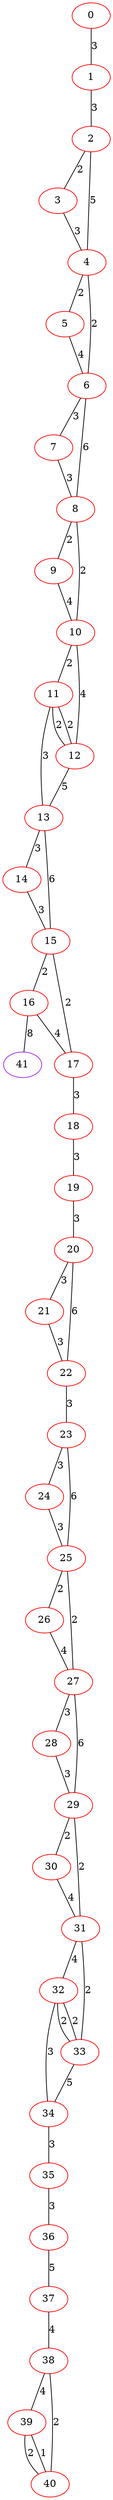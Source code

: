 graph "" {
0 [color=red, weight=1];
1 [color=red, weight=1];
2 [color=red, weight=1];
3 [color=red, weight=1];
4 [color=red, weight=1];
5 [color=red, weight=1];
6 [color=red, weight=1];
7 [color=red, weight=1];
8 [color=red, weight=1];
9 [color=red, weight=1];
10 [color=red, weight=1];
11 [color=red, weight=1];
12 [color=red, weight=1];
13 [color=red, weight=1];
14 [color=red, weight=1];
15 [color=red, weight=1];
16 [color=red, weight=1];
17 [color=red, weight=1];
18 [color=red, weight=1];
19 [color=red, weight=1];
20 [color=red, weight=1];
21 [color=red, weight=1];
22 [color=red, weight=1];
23 [color=red, weight=1];
24 [color=red, weight=1];
25 [color=red, weight=1];
26 [color=red, weight=1];
27 [color=red, weight=1];
28 [color=red, weight=1];
29 [color=red, weight=1];
30 [color=red, weight=1];
31 [color=red, weight=1];
32 [color=red, weight=1];
33 [color=red, weight=1];
34 [color=red, weight=1];
35 [color=red, weight=1];
36 [color=red, weight=1];
37 [color=red, weight=1];
38 [color=red, weight=1];
39 [color=red, weight=1];
40 [color=red, weight=1];
41 [color=purple, weight=4];
0 -- 1  [key=0, label=3];
1 -- 2  [key=0, label=3];
2 -- 3  [key=0, label=2];
2 -- 4  [key=0, label=5];
3 -- 4  [key=0, label=3];
4 -- 5  [key=0, label=2];
4 -- 6  [key=0, label=2];
5 -- 6  [key=0, label=4];
6 -- 8  [key=0, label=6];
6 -- 7  [key=0, label=3];
7 -- 8  [key=0, label=3];
8 -- 9  [key=0, label=2];
8 -- 10  [key=0, label=2];
9 -- 10  [key=0, label=4];
10 -- 11  [key=0, label=2];
10 -- 12  [key=0, label=4];
11 -- 12  [key=0, label=2];
11 -- 12  [key=1, label=2];
11 -- 13  [key=0, label=3];
12 -- 13  [key=0, label=5];
13 -- 14  [key=0, label=3];
13 -- 15  [key=0, label=6];
14 -- 15  [key=0, label=3];
15 -- 16  [key=0, label=2];
15 -- 17  [key=0, label=2];
16 -- 17  [key=0, label=4];
16 -- 41  [key=0, label=8];
17 -- 18  [key=0, label=3];
18 -- 19  [key=0, label=3];
19 -- 20  [key=0, label=3];
20 -- 21  [key=0, label=3];
20 -- 22  [key=0, label=6];
21 -- 22  [key=0, label=3];
22 -- 23  [key=0, label=3];
23 -- 24  [key=0, label=3];
23 -- 25  [key=0, label=6];
24 -- 25  [key=0, label=3];
25 -- 26  [key=0, label=2];
25 -- 27  [key=0, label=2];
26 -- 27  [key=0, label=4];
27 -- 28  [key=0, label=3];
27 -- 29  [key=0, label=6];
28 -- 29  [key=0, label=3];
29 -- 30  [key=0, label=2];
29 -- 31  [key=0, label=2];
30 -- 31  [key=0, label=4];
31 -- 32  [key=0, label=4];
31 -- 33  [key=0, label=2];
32 -- 33  [key=0, label=2];
32 -- 33  [key=1, label=2];
32 -- 34  [key=0, label=3];
33 -- 34  [key=0, label=5];
34 -- 35  [key=0, label=3];
35 -- 36  [key=0, label=3];
36 -- 37  [key=0, label=5];
37 -- 38  [key=0, label=4];
38 -- 40  [key=0, label=2];
38 -- 39  [key=0, label=4];
39 -- 40  [key=0, label=1];
39 -- 40  [key=1, label=2];
}
